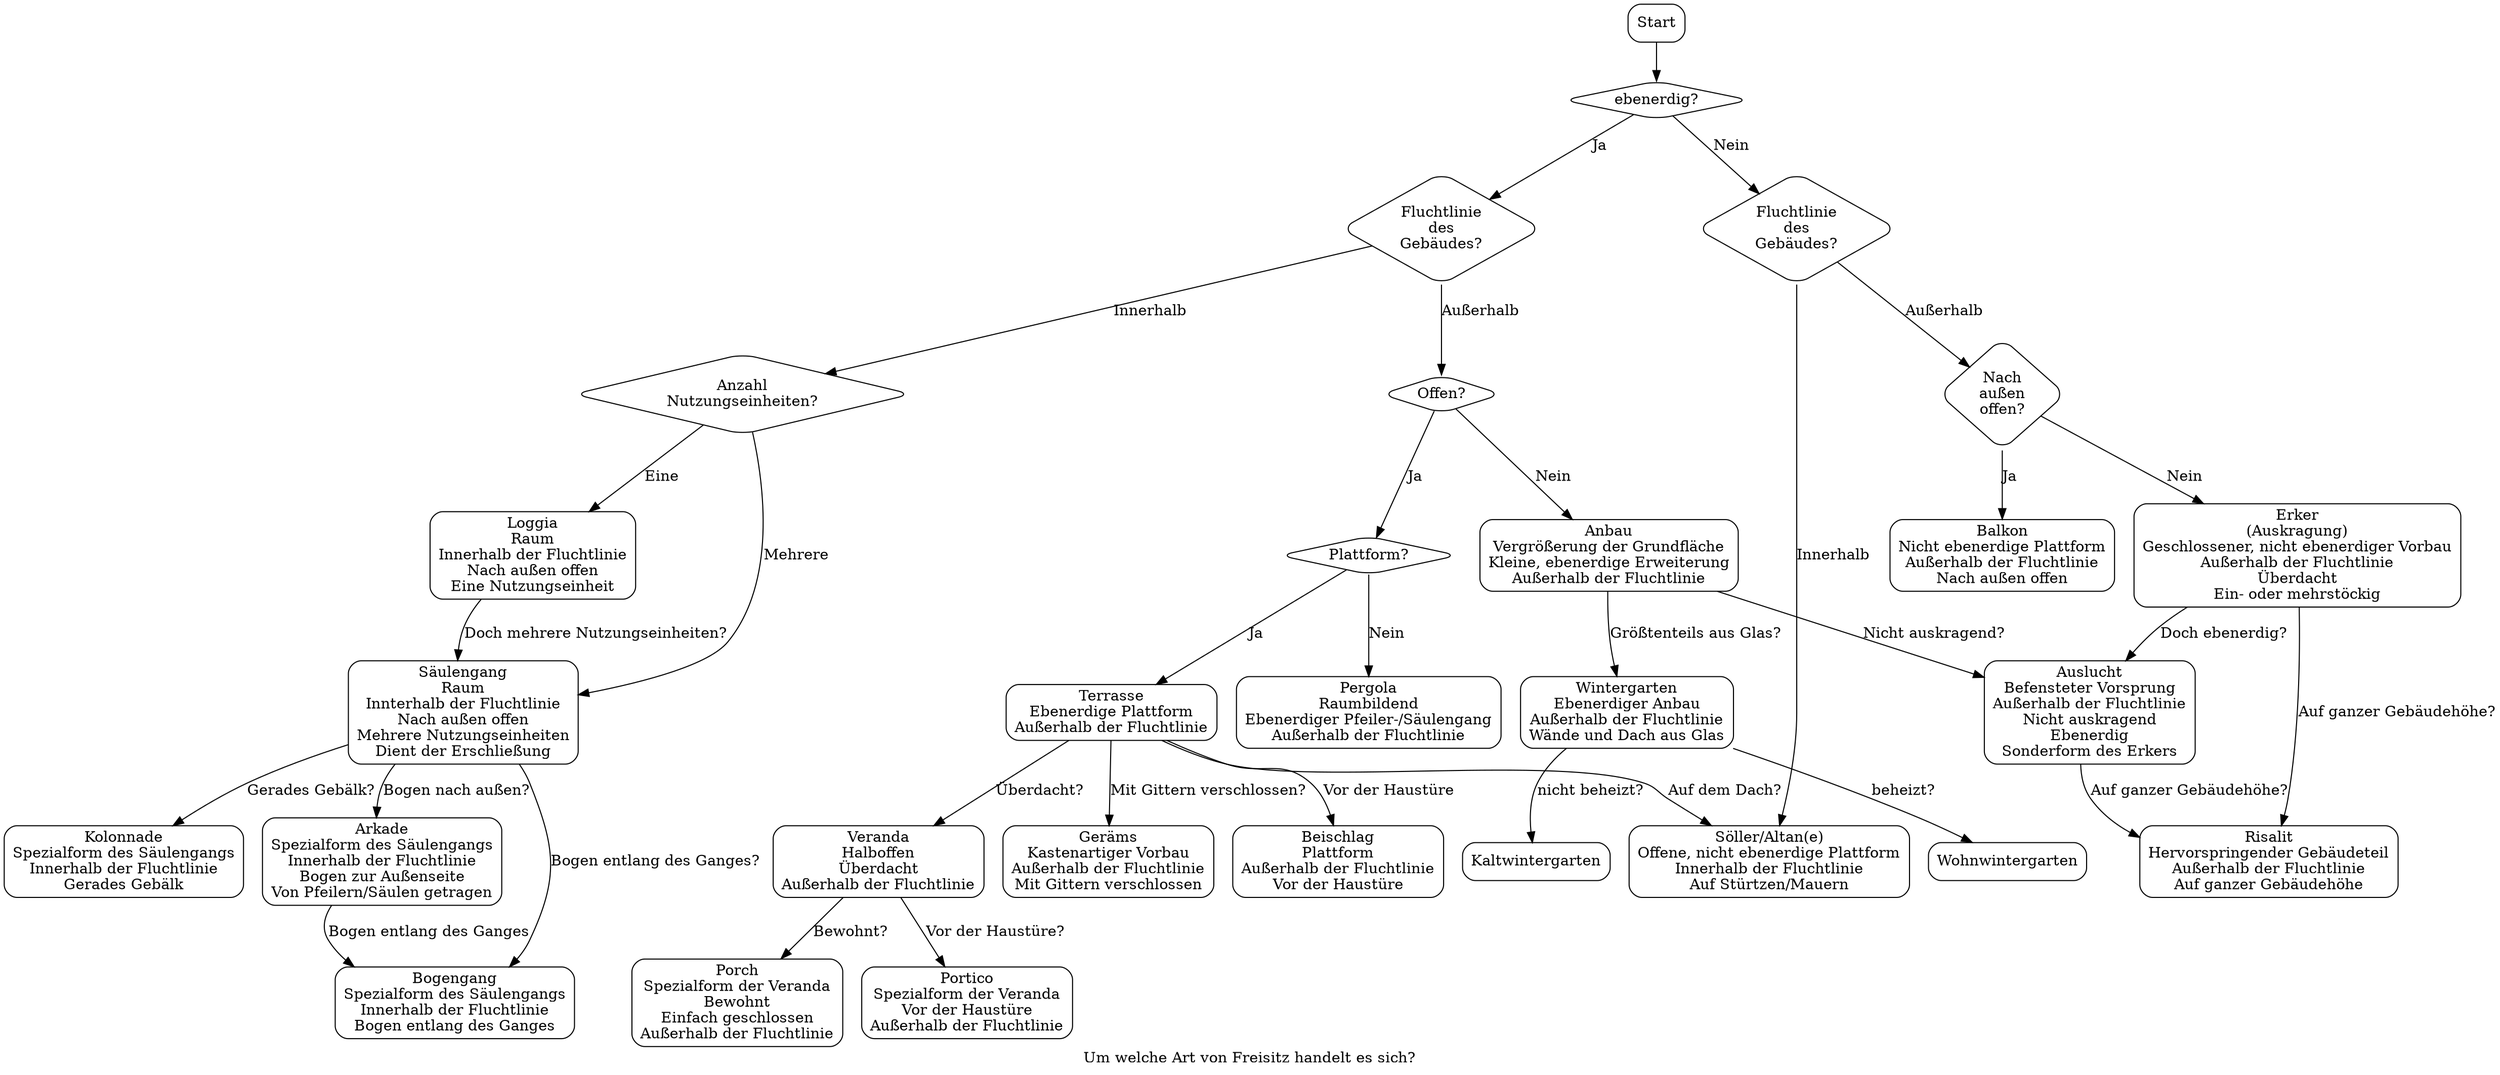 #!dot
digraph {
    label="Um welche Art von Freisitz handelt es sich?";

    # Knoten
    node[shape="box", style="rounded"] Start;
    node[shape="diamond" label="ebenerdig?"] if_ebenerdig;
    node[shape="diamond" label="Fluchtlinie\ndes\nGebäudes?"] if_ebenerdig_fluchtlinie;
    node[shape="diamond" label="Anzahl\nNutzungseinheiten?"] if_ebenerdig_innerhalb_fluchtlinie_nutzungseinheiten;
    node[shape="diamond" label="Offen?"] if_ebenerdig_außerhalbhalb_fluchtlinie_offen;
    node[shape="diamond" label="Plattform?"] if_ebenerdig_außerhalbhalb_fluchtlinie_teilweise_offen_plattform;
    node[shape="diamond" label="Fluchtlinie\ndes\nGebäudes?"] if_nicht_ebenerdig_fluchtlinie;
    node[shape="diamond" label="Nach\naußen\noffen?"] if_nicht_ebenerdig_außerhalb_fluchtlinie_offen;
    node[shape="box", style="rounded", label="Söller/Altan(e)\nOffene, nicht ebenerdige Plattform\nInnerhalb der Fluchtlinie\nAuf Stürtzen/Mauern" URL="https://de.wikipedia.org/wiki/S%C3%B6ller"] Söller;
    node[shape="box", style="rounded", label="Balkon\nNicht ebenerdige Plattform\nAußerhalb der Fluchtlinie\nNach außen offen" URL="https://de.wikipedia.org/wiki/Balkon"] Balkon;
    node[shape="box", style="rounded", label="Erker\n(Auskragung)\nGeschlossener, nicht ebenerdiger Vorbau\nAußerhalb der Fluchtlinie\nÜberdacht\nEin- oder mehrstöckig" URL="https://de.wikipedia.org/wiki/Erker"] Erker;
    node[shape="box", style="rounded", label="Auslucht\nBefensteter Vorsprung\nAußerhalb der Fluchtlinie\nNicht auskragend\nEbenerdig\nSonderform des Erkers" URL="https://de.wikipedia.org/wiki/Auslucht"] Auslucht;
    node[shape="box", style="rounded", label="Risalit\nHervorspringender Gebäudeteil\nAußerhalb der Fluchtlinie\nAuf ganzer Gebäudehöhe" URL="https://de.wikipedia.org/wiki/Risalit"] Risalit;
    node[shape="box", style="rounded", label="Terrasse\nEbenerdige Plattform\nAußerhalb der Fluchtlinie" URL="https://de.wikipedia.org/wiki/Terrasse_(Architektur)"] Terrasse;
    node[shape="box", style="rounded", label="Anbau\nVergrößerung der Grundfläche\nKleine, ebenerdige Erweiterung\nAußerhalb der Fluchtlinie" URL="https://de.wikipedia.org/wiki/Anbau_(Geb%C3%A4ude)"] Anbau;
    node[shape="box", style="rounded", label="Pergola\nRaumbildend\nEbenerdiger Pfeiler-/Säulengang\nAußerhalb der Fluchtlinie" URL="https://de.wikipedia.org/wiki/Pergola"] Pergola;
    node[shape="box", style="rounded", label="Veranda\nHalboffen\nÜberdacht\nAußerhalb der Fluchtlinie" URL="https://de.wikipedia.org/wiki/Veranda"] Veranda;
    node[shape="box", style="rounded", label="Porch\nSpezialform der Veranda\nBewohnt\nEinfach geschlossen\nAußerhalb der Fluchtlinie"] Porch;
    node[shape="box", style="rounded", label="Portico\nSpezialform der Veranda\nVor der Haustüre\nAußerhalb der Fluchtlinie"] Portico;
    node[shape="box", style="rounded", label="Beischlag\nPlattform\nAußerhalb der Fluchtlinie\nVor der Haustüre" URL="https://de.wikipedia.org/wiki/Beischlag"] Beischlag;
    node[shape="box", style="rounded", label="Wintergarten\nEbenerdiger Anbau\nAußerhalb der Fluchtlinie\nWände und Dach aus Glas" URL="https://de.wikipedia.org/wiki/Wintergarten"] Wintergarten;
    node[shape="box", style="rounded", label="Geräms\nKastenartiger Vorbau\nAußerhalb der Fluchtlinie\nMit Gittern verschlossen" URL="https://de.wikipedia.org/wiki/Ger%C3%A4ms"] Geräms;
    node[shape="box", style="rounded", label="Loggia\nRaum\nInnerhalb der Fluchtlinie\nNach außen offen\nEine Nutzungseinheit" URL="https://de.wikipedia.org/wiki/Loggia"] Loggia;
    node[shape="box", style="rounded", label="Säulengang\nRaum\nInnterhalb der Fluchtlinie\nNach außen offen\nMehrere Nutzungseinheiten\nDient der Erschließung"] Säulengang;
    node[shape="box", style="rounded", label="Kolonnade\nSpezialform des Säulengangs\nInnerhalb der Fluchtlinie\nGerades Gebälk" URL="https://de.wikipedia.org/wiki/Kolonnade"] Kolonnade;
    node[shape="box", style="rounded", label="Arkade\nSpezialform des Säulengangs\nInnerhalb der Fluchtlinie\nBogen zur Außenseite\nVon Pfeilern/Säulen getragen" URL="https://de.wikipedia.org/wiki/Arkade"] Arkade;
    node[shape="box", style="rounded", label="Bogengang\nSpezialform des Säulengangs\nInnerhalb der Fluchtlinie\nBogen entlang des Ganges" URL="https://de.wikipedia.org/wiki/Bogengang_(Architektur)"] Bogengang;
    node[shape="box", style="rounded", label="Wohnwintergarten"] Wohnwintergarten;
    node[shape="box", style="rounded", label="Kaltwintergarten"] Kaltwintergarten;

    # Kanten
    Start -> if_ebenerdig;
    if_ebenerdig -> if_ebenerdig_fluchtlinie [label="Ja"];
    if_ebenerdig -> if_nicht_ebenerdig_fluchtlinie [label="Nein"];
    if_ebenerdig_fluchtlinie -> if_ebenerdig_innerhalb_fluchtlinie_nutzungseinheiten [label="Innerhalb"];
    if_ebenerdig_fluchtlinie -> if_ebenerdig_außerhalbhalb_fluchtlinie_offen [label="Außerhalb"];
    if_ebenerdig_außerhalbhalb_fluchtlinie_offen -> Anbau [label="Nein"];
    if_ebenerdig_außerhalbhalb_fluchtlinie_offen -> if_ebenerdig_außerhalbhalb_fluchtlinie_teilweise_offen_plattform [label="Ja"];
    if_ebenerdig_außerhalbhalb_fluchtlinie_teilweise_offen_plattform -> Pergola [label="Nein"]
    if_ebenerdig_außerhalbhalb_fluchtlinie_teilweise_offen_plattform -> Terrasse [label="Ja"]
    if_ebenerdig_innerhalb_fluchtlinie_nutzungseinheiten -> Loggia [label="Eine"];
    if_ebenerdig_innerhalb_fluchtlinie_nutzungseinheiten -> Säulengang [label="Mehrere"];
    if_nicht_ebenerdig_fluchtlinie -> Söller [label="Innerhalb"];
    if_nicht_ebenerdig_fluchtlinie -> if_nicht_ebenerdig_außerhalb_fluchtlinie_offen [label="Außerhalb"];
    if_nicht_ebenerdig_außerhalb_fluchtlinie_offen -> Balkon [label="Ja"];
    if_nicht_ebenerdig_außerhalb_fluchtlinie_offen -> Erker [label="Nein"];
    Erker -> Auslucht [label="Doch ebenerdig?"];
    Erker -> Risalit [label="Auf ganzer Gebäudehöhe?"];
    Terrasse -> Söller [label="Auf dem Dach?"];
    Terrasse -> Veranda [label="Überdacht?"];
    Veranda -> Porch [label="Bewohnt?"];
    Veranda -> Portico [label="Vor der Haustüre?"];
    Terrasse -> Beischlag [label="Vor der Haustüre"];
    Terrasse -> Geräms [label="Mit Gittern verschlossen?"];
    Anbau -> Wintergarten [label="Größtenteils aus Glas?"];
    Anbau -> Auslucht [label="Nicht auskragend?"];
    Auslucht -> Risalit [label="Auf ganzer Gebäudehöhe?"];
    Säulengang -> Kolonnade [label="Gerades Gebälk?"];
    Säulengang -> Arkade [label="Bogen nach außen?"];
    Säulengang -> Bogengang[label="Bogen entlang des Ganges?"];
    Arkade -> Bogengang [label="Bogen entlang des Ganges"];
    Loggia -> Säulengang [label="Doch mehrere Nutzungseinheiten?"];
    Wintergarten -> Wohnwintergarten [label="beheizt?"];
    Wintergarten -> Kaltwintergarten [label="nicht beheizt?"];
}